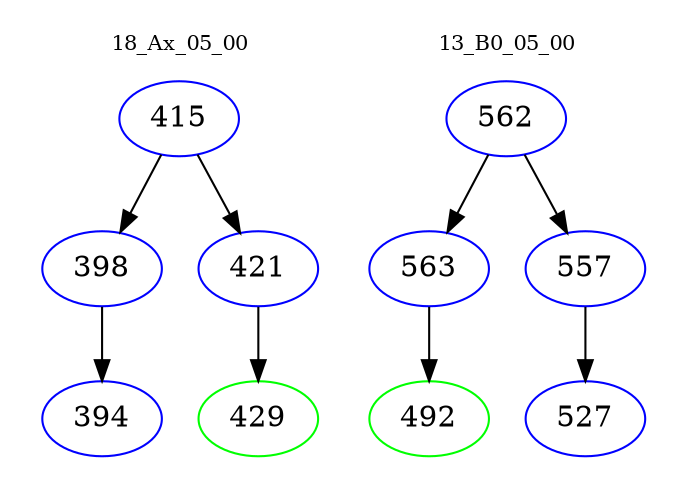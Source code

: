 digraph{
subgraph cluster_0 {
color = white
label = "18_Ax_05_00";
fontsize=10;
T0_415 [label="415", color="blue"]
T0_415 -> T0_398 [color="black"]
T0_398 [label="398", color="blue"]
T0_398 -> T0_394 [color="black"]
T0_394 [label="394", color="blue"]
T0_415 -> T0_421 [color="black"]
T0_421 [label="421", color="blue"]
T0_421 -> T0_429 [color="black"]
T0_429 [label="429", color="green"]
}
subgraph cluster_1 {
color = white
label = "13_B0_05_00";
fontsize=10;
T1_562 [label="562", color="blue"]
T1_562 -> T1_563 [color="black"]
T1_563 [label="563", color="blue"]
T1_563 -> T1_492 [color="black"]
T1_492 [label="492", color="green"]
T1_562 -> T1_557 [color="black"]
T1_557 [label="557", color="blue"]
T1_557 -> T1_527 [color="black"]
T1_527 [label="527", color="blue"]
}
}
